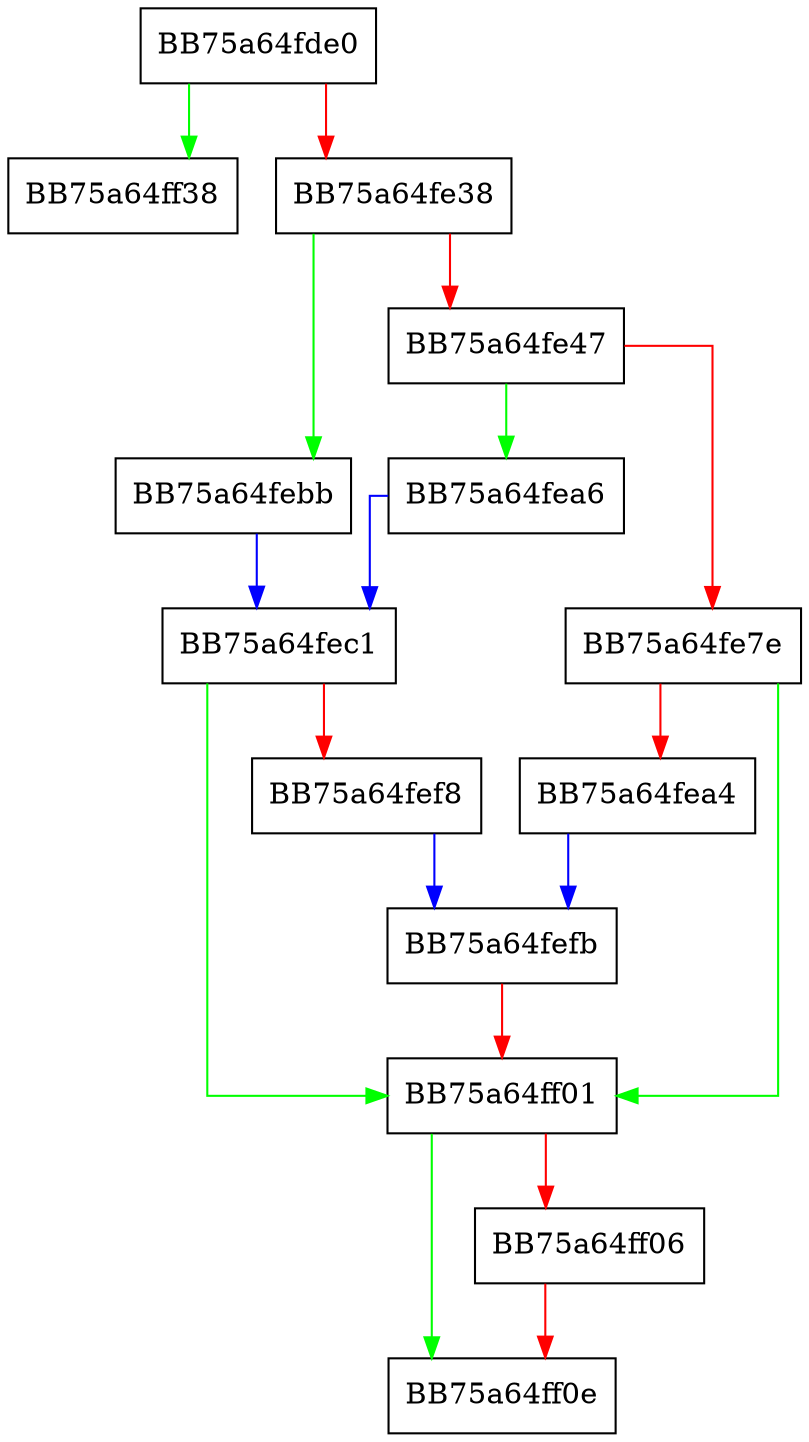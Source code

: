 digraph GetPersistContextCount_Worker {
  node [shape="box"];
  graph [splines=ortho];
  BB75a64fde0 -> BB75a64ff38 [color="green"];
  BB75a64fde0 -> BB75a64fe38 [color="red"];
  BB75a64fe38 -> BB75a64febb [color="green"];
  BB75a64fe38 -> BB75a64fe47 [color="red"];
  BB75a64fe47 -> BB75a64fea6 [color="green"];
  BB75a64fe47 -> BB75a64fe7e [color="red"];
  BB75a64fe7e -> BB75a64ff01 [color="green"];
  BB75a64fe7e -> BB75a64fea4 [color="red"];
  BB75a64fea4 -> BB75a64fefb [color="blue"];
  BB75a64fea6 -> BB75a64fec1 [color="blue"];
  BB75a64febb -> BB75a64fec1 [color="blue"];
  BB75a64fec1 -> BB75a64ff01 [color="green"];
  BB75a64fec1 -> BB75a64fef8 [color="red"];
  BB75a64fef8 -> BB75a64fefb [color="blue"];
  BB75a64fefb -> BB75a64ff01 [color="red"];
  BB75a64ff01 -> BB75a64ff0e [color="green"];
  BB75a64ff01 -> BB75a64ff06 [color="red"];
  BB75a64ff06 -> BB75a64ff0e [color="red"];
}